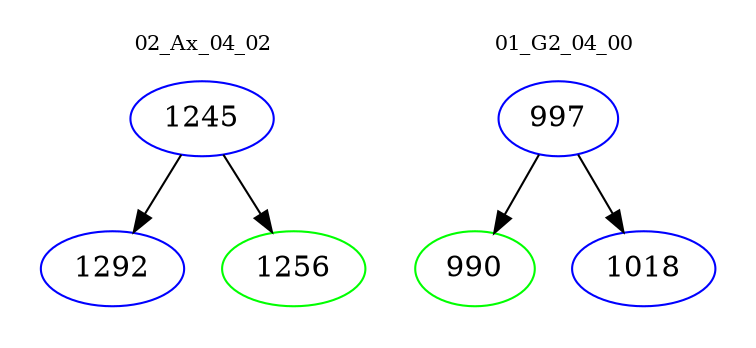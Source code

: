 digraph{
subgraph cluster_0 {
color = white
label = "02_Ax_04_02";
fontsize=10;
T0_1245 [label="1245", color="blue"]
T0_1245 -> T0_1292 [color="black"]
T0_1292 [label="1292", color="blue"]
T0_1245 -> T0_1256 [color="black"]
T0_1256 [label="1256", color="green"]
}
subgraph cluster_1 {
color = white
label = "01_G2_04_00";
fontsize=10;
T1_997 [label="997", color="blue"]
T1_997 -> T1_990 [color="black"]
T1_990 [label="990", color="green"]
T1_997 -> T1_1018 [color="black"]
T1_1018 [label="1018", color="blue"]
}
}
